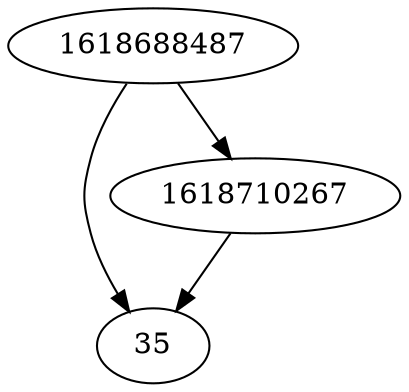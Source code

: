 strict digraph  {
35;
1618688487;
1618710267;
1618688487 -> 35;
1618688487 -> 1618710267;
1618710267 -> 35;
}
